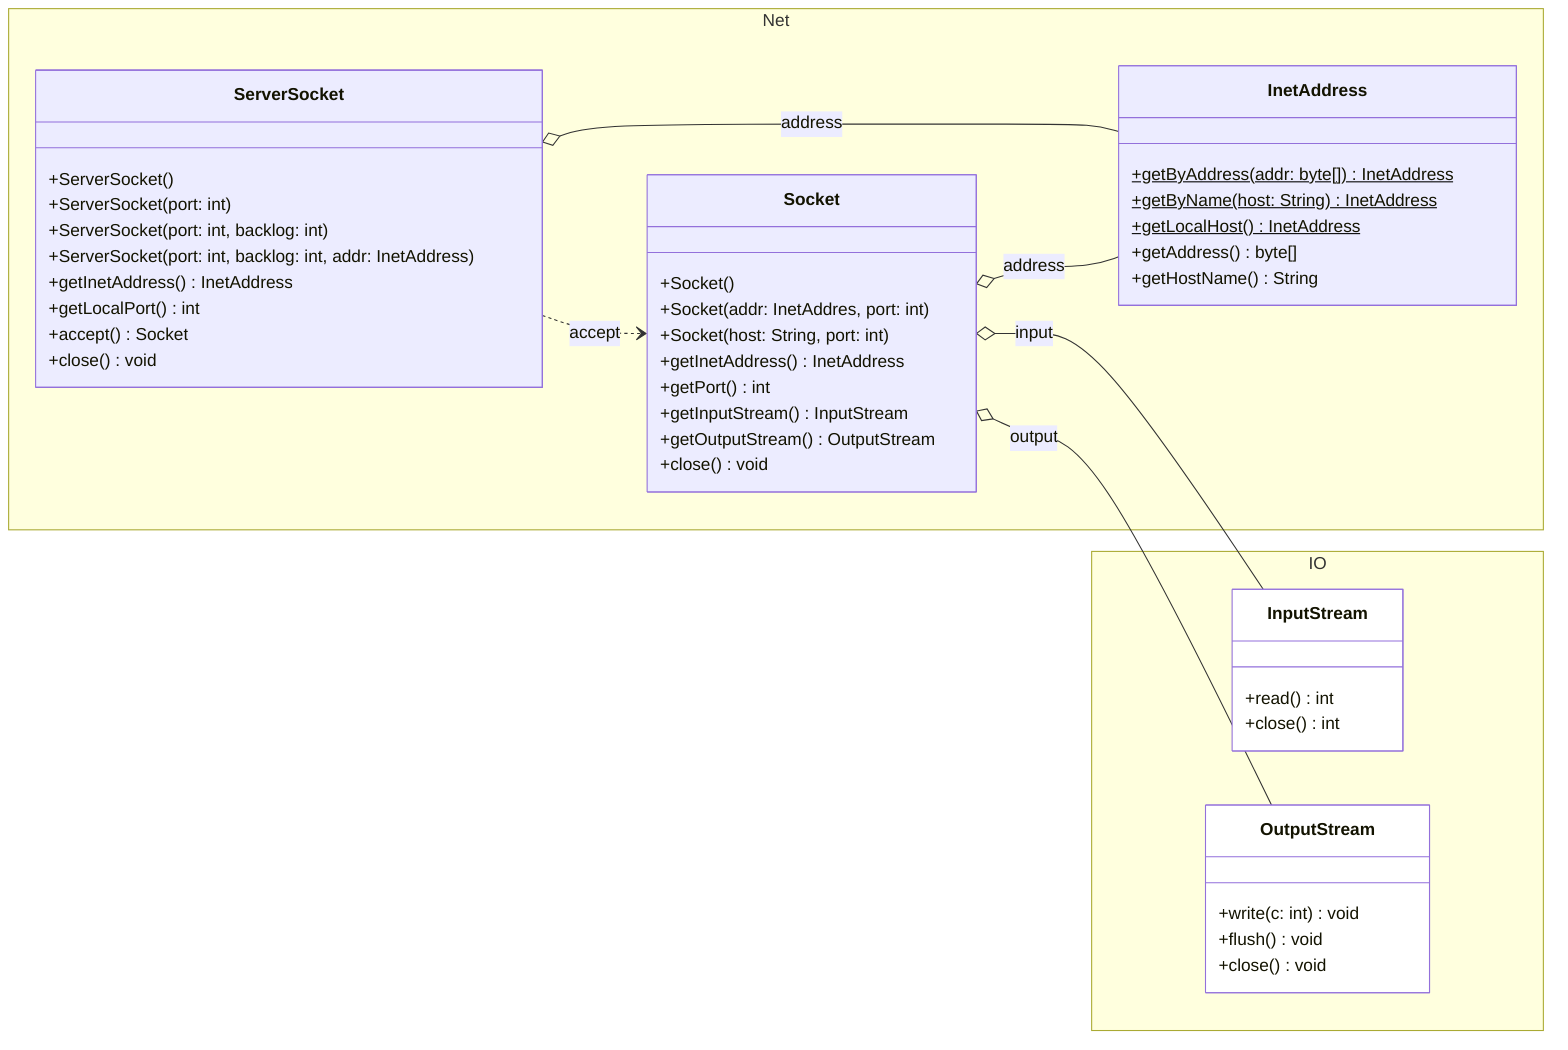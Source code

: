 classDiagram

    direction LR

    namespace Net {
        class ServerSocket {
            +ServerSocket()
            +ServerSocket(port: int)
            +ServerSocket(port: int, backlog: int)
            +ServerSocket(port: int, backlog: int, addr: InetAddress)
            +getInetAddress() InetAddress
            +getLocalPort() int
            +accept() Socket
            +close() void
        }

        class Socket {
            +Socket()
            +Socket(addr: InetAddres, port: int)
            +Socket(host: String, port: int)
            +getInetAddress() InetAddress
            +getPort() int
            +getInputStream() InputStream
            +getOutputStream() OutputStream
            +close() void
        }

        class InetAddress {
            +getByAddress(addr: byte[]) InetAddress$
            +getByName(host: String) InetAddress$
            +getLocalHost() InetAddress$
            +getAddress() byte[]
            +getHostName() String
        }
    }

    namespace IO {
        class InputStream {
            +read() int
            +close() int
        }
        class OutputStream {
            +write(c: int) void
            +flush() void
            +close() void
        }
    }

    ServerSocket o-- InetAddress: address

    ServerSocket ..> Socket: accept

    Socket o-- InetAddress: address

    Socket o-- InputStream: input
    Socket o-- OutputStream: output

    style InputStream fill:white
    style OutputStream fill:white